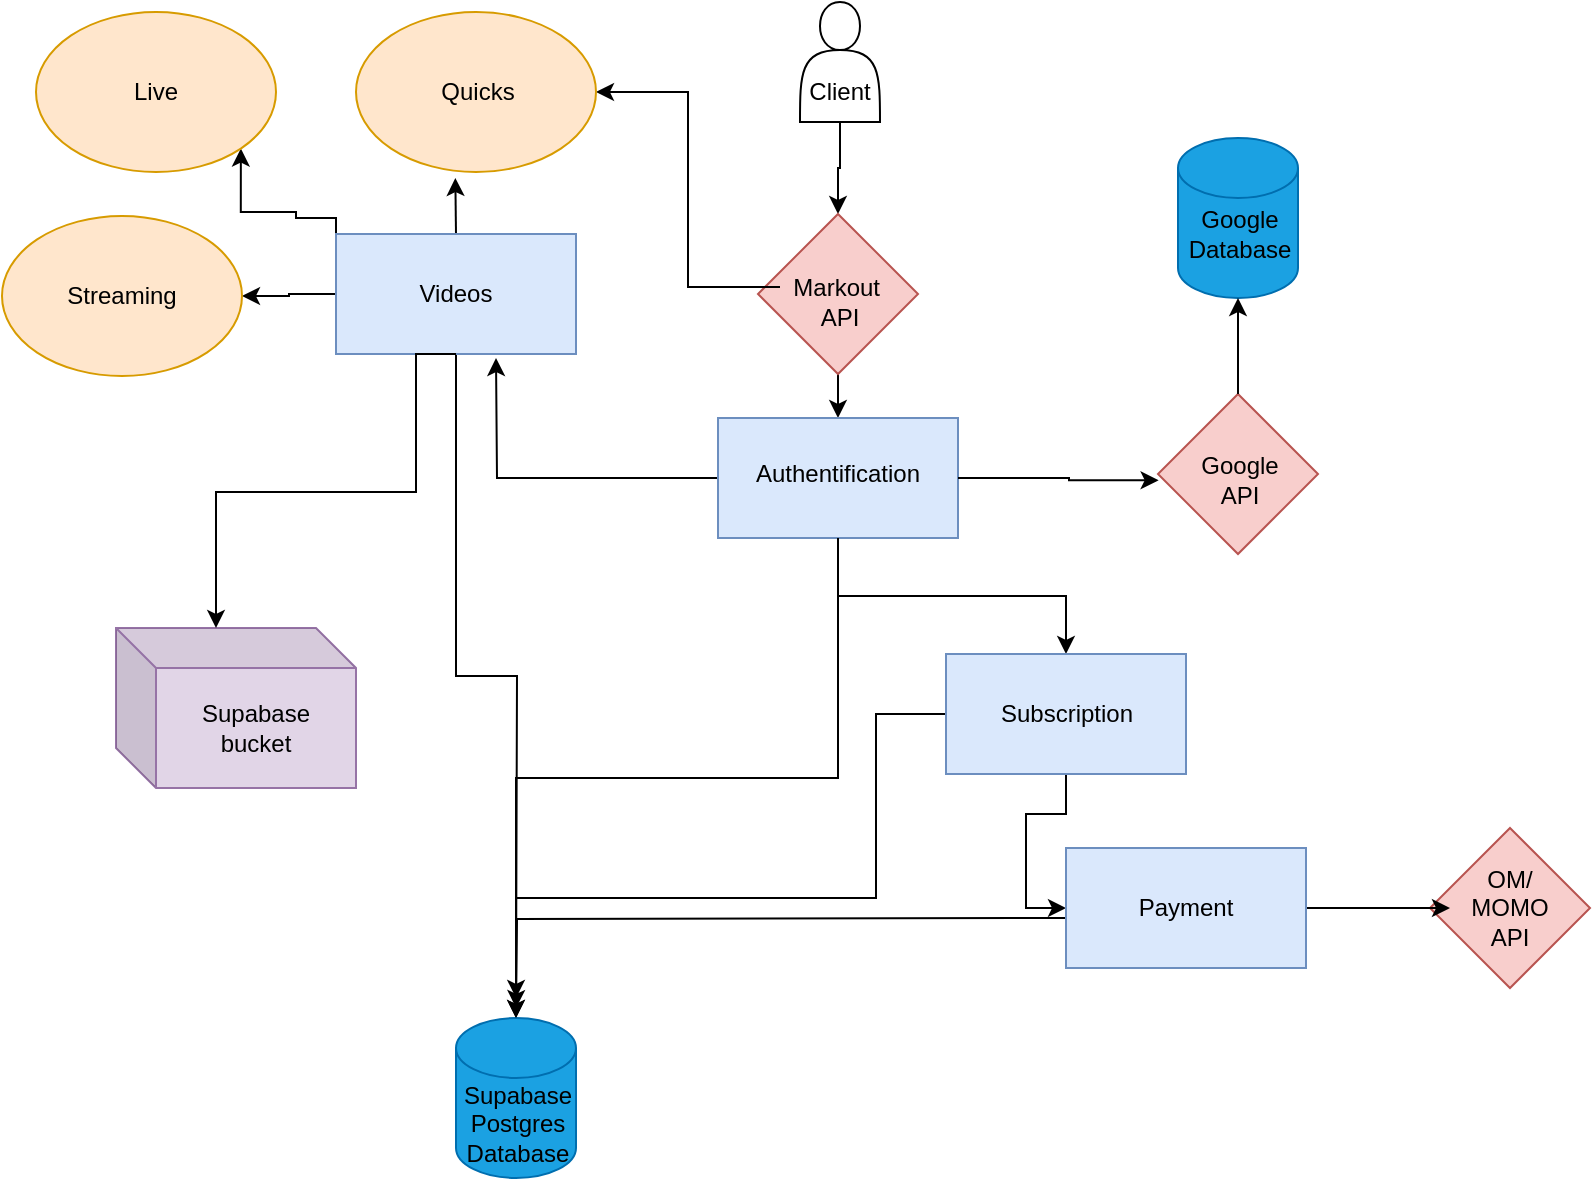 <mxfile version="23.0.2" type="github">
  <diagram name="Page-1" id="lMyhe8c7Bpy15v3IAV2X">
    <mxGraphModel dx="1232" dy="770" grid="1" gridSize="10" guides="1" tooltips="1" connect="1" arrows="1" fold="1" page="1" pageScale="1" pageWidth="827" pageHeight="1169" math="0" shadow="0">
      <root>
        <mxCell id="0" />
        <mxCell id="1" parent="0" />
        <mxCell id="fozhbtNi778-bN6bx04C-33" style="edgeStyle=orthogonalEdgeStyle;rounded=0;orthogonalLoop=1;jettySize=auto;html=1;exitX=0.5;exitY=1;exitDx=0;exitDy=0;entryX=0.5;entryY=0;entryDx=0;entryDy=0;" edge="1" parent="1" source="fozhbtNi778-bN6bx04C-1" target="fozhbtNi778-bN6bx04C-4">
          <mxGeometry relative="1" as="geometry" />
        </mxCell>
        <mxCell id="fozhbtNi778-bN6bx04C-1" value="" style="shape=actor;whiteSpace=wrap;html=1;" vertex="1" parent="1">
          <mxGeometry x="402" y="12" width="40" height="60" as="geometry" />
        </mxCell>
        <mxCell id="fozhbtNi778-bN6bx04C-34" style="edgeStyle=orthogonalEdgeStyle;rounded=0;orthogonalLoop=1;jettySize=auto;html=1;exitX=0.5;exitY=1;exitDx=0;exitDy=0;entryX=0.5;entryY=0;entryDx=0;entryDy=0;" edge="1" parent="1" source="fozhbtNi778-bN6bx04C-4" target="fozhbtNi778-bN6bx04C-8">
          <mxGeometry relative="1" as="geometry" />
        </mxCell>
        <mxCell id="fozhbtNi778-bN6bx04C-4" value="" style="rhombus;whiteSpace=wrap;html=1;fillColor=#f8cecc;strokeColor=#b85450;" vertex="1" parent="1">
          <mxGeometry x="381" y="118" width="80" height="80" as="geometry" />
        </mxCell>
        <mxCell id="fozhbtNi778-bN6bx04C-5" value="" style="rhombus;whiteSpace=wrap;html=1;fillColor=#f8cecc;strokeColor=#b85450;" vertex="1" parent="1">
          <mxGeometry x="717" y="425" width="80" height="80" as="geometry" />
        </mxCell>
        <mxCell id="fozhbtNi778-bN6bx04C-6" value="" style="rhombus;whiteSpace=wrap;html=1;fillColor=#f8cecc;strokeColor=#b85450;" vertex="1" parent="1">
          <mxGeometry x="581" y="208" width="80" height="80" as="geometry" />
        </mxCell>
        <mxCell id="fozhbtNi778-bN6bx04C-55" style="edgeStyle=orthogonalEdgeStyle;rounded=0;orthogonalLoop=1;jettySize=auto;html=1;exitX=0.5;exitY=0;exitDx=0;exitDy=0;" edge="1" parent="1" source="fozhbtNi778-bN6bx04C-7">
          <mxGeometry relative="1" as="geometry">
            <mxPoint x="229.667" y="100" as="targetPoint" />
          </mxGeometry>
        </mxCell>
        <mxCell id="fozhbtNi778-bN6bx04C-56" style="edgeStyle=orthogonalEdgeStyle;rounded=0;orthogonalLoop=1;jettySize=auto;html=1;exitX=0;exitY=0.5;exitDx=0;exitDy=0;entryX=1;entryY=0.5;entryDx=0;entryDy=0;" edge="1" parent="1" source="fozhbtNi778-bN6bx04C-7" target="fozhbtNi778-bN6bx04C-15">
          <mxGeometry relative="1" as="geometry" />
        </mxCell>
        <mxCell id="fozhbtNi778-bN6bx04C-59" style="edgeStyle=orthogonalEdgeStyle;rounded=0;orthogonalLoop=1;jettySize=auto;html=1;exitX=0;exitY=0;exitDx=0;exitDy=0;entryX=1;entryY=1;entryDx=0;entryDy=0;" edge="1" parent="1" source="fozhbtNi778-bN6bx04C-7" target="fozhbtNi778-bN6bx04C-16">
          <mxGeometry relative="1" as="geometry">
            <Array as="points">
              <mxPoint x="170" y="120" />
              <mxPoint x="150" y="120" />
              <mxPoint x="150" y="117" />
              <mxPoint x="122" y="117" />
            </Array>
          </mxGeometry>
        </mxCell>
        <mxCell id="fozhbtNi778-bN6bx04C-63" style="edgeStyle=orthogonalEdgeStyle;rounded=0;orthogonalLoop=1;jettySize=auto;html=1;exitX=0.5;exitY=1;exitDx=0;exitDy=0;" edge="1" parent="1" source="fozhbtNi778-bN6bx04C-7">
          <mxGeometry relative="1" as="geometry">
            <mxPoint x="260" y="510" as="targetPoint" />
          </mxGeometry>
        </mxCell>
        <mxCell id="fozhbtNi778-bN6bx04C-7" value="" style="rounded=0;whiteSpace=wrap;html=1;fillColor=#dae8fc;strokeColor=#6c8ebf;" vertex="1" parent="1">
          <mxGeometry x="170" y="128" width="120" height="60" as="geometry" />
        </mxCell>
        <mxCell id="fozhbtNi778-bN6bx04C-40" style="edgeStyle=orthogonalEdgeStyle;rounded=0;orthogonalLoop=1;jettySize=auto;html=1;exitX=0.5;exitY=1;exitDx=0;exitDy=0;entryX=0.5;entryY=0;entryDx=0;entryDy=0;" edge="1" parent="1" source="fozhbtNi778-bN6bx04C-8" target="fozhbtNi778-bN6bx04C-21">
          <mxGeometry relative="1" as="geometry" />
        </mxCell>
        <mxCell id="fozhbtNi778-bN6bx04C-66" style="edgeStyle=orthogonalEdgeStyle;rounded=0;orthogonalLoop=1;jettySize=auto;html=1;exitX=0;exitY=0.5;exitDx=0;exitDy=0;" edge="1" parent="1" source="fozhbtNi778-bN6bx04C-8">
          <mxGeometry relative="1" as="geometry">
            <mxPoint x="250" y="190" as="targetPoint" />
          </mxGeometry>
        </mxCell>
        <mxCell id="fozhbtNi778-bN6bx04C-8" value="" style="rounded=0;whiteSpace=wrap;html=1;fillColor=#dae8fc;strokeColor=#6c8ebf;" vertex="1" parent="1">
          <mxGeometry x="361" y="220" width="120" height="60" as="geometry" />
        </mxCell>
        <mxCell id="fozhbtNi778-bN6bx04C-65" style="edgeStyle=orthogonalEdgeStyle;rounded=0;orthogonalLoop=1;jettySize=auto;html=1;exitX=0;exitY=0.25;exitDx=0;exitDy=0;entryX=1;entryY=0.5;entryDx=0;entryDy=0;" edge="1" parent="1" source="fozhbtNi778-bN6bx04C-10" target="fozhbtNi778-bN6bx04C-17">
          <mxGeometry relative="1" as="geometry">
            <mxPoint x="340" y="60" as="targetPoint" />
          </mxGeometry>
        </mxCell>
        <mxCell id="fozhbtNi778-bN6bx04C-10" value="Markout&amp;nbsp;&lt;br&gt;API" style="text;html=1;strokeColor=none;fillColor=none;align=center;verticalAlign=middle;whiteSpace=wrap;rounded=0;" vertex="1" parent="1">
          <mxGeometry x="392" y="147" width="60" height="30" as="geometry" />
        </mxCell>
        <mxCell id="fozhbtNi778-bN6bx04C-11" value="OM/ MOMO&lt;br&gt;API" style="text;html=1;strokeColor=none;fillColor=none;align=center;verticalAlign=middle;whiteSpace=wrap;rounded=0;" vertex="1" parent="1">
          <mxGeometry x="727" y="450" width="60" height="30" as="geometry" />
        </mxCell>
        <mxCell id="fozhbtNi778-bN6bx04C-12" value="Authentification" style="text;html=1;strokeColor=none;fillColor=none;align=center;verticalAlign=middle;whiteSpace=wrap;rounded=0;" vertex="1" parent="1">
          <mxGeometry x="391" y="233" width="60" height="30" as="geometry" />
        </mxCell>
        <mxCell id="fozhbtNi778-bN6bx04C-14" value="Videos" style="text;html=1;strokeColor=none;fillColor=none;align=center;verticalAlign=middle;whiteSpace=wrap;rounded=0;" vertex="1" parent="1">
          <mxGeometry x="200" y="143" width="60" height="30" as="geometry" />
        </mxCell>
        <mxCell id="fozhbtNi778-bN6bx04C-15" value="" style="ellipse;whiteSpace=wrap;html=1;fillColor=#ffe6cc;strokeColor=#d79b00;" vertex="1" parent="1">
          <mxGeometry x="3" y="119" width="120" height="80" as="geometry" />
        </mxCell>
        <mxCell id="fozhbtNi778-bN6bx04C-16" value="" style="ellipse;whiteSpace=wrap;html=1;fillColor=#ffe6cc;strokeColor=#d79b00;" vertex="1" parent="1">
          <mxGeometry x="20" y="17" width="120" height="80" as="geometry" />
        </mxCell>
        <mxCell id="fozhbtNi778-bN6bx04C-17" value="" style="ellipse;whiteSpace=wrap;html=1;fillColor=#ffe6cc;strokeColor=#d79b00;" vertex="1" parent="1">
          <mxGeometry x="180" y="17" width="120" height="80" as="geometry" />
        </mxCell>
        <mxCell id="fozhbtNi778-bN6bx04C-18" value="Quicks" style="text;html=1;strokeColor=none;fillColor=none;align=center;verticalAlign=middle;whiteSpace=wrap;rounded=0;" vertex="1" parent="1">
          <mxGeometry x="211" y="42" width="60" height="30" as="geometry" />
        </mxCell>
        <mxCell id="fozhbtNi778-bN6bx04C-19" value="Live" style="text;html=1;strokeColor=none;fillColor=none;align=center;verticalAlign=middle;whiteSpace=wrap;rounded=0;" vertex="1" parent="1">
          <mxGeometry x="50" y="42" width="60" height="30" as="geometry" />
        </mxCell>
        <mxCell id="fozhbtNi778-bN6bx04C-20" value="Streaming" style="text;html=1;strokeColor=none;fillColor=none;align=center;verticalAlign=middle;whiteSpace=wrap;rounded=0;" vertex="1" parent="1">
          <mxGeometry x="33" y="144" width="60" height="30" as="geometry" />
        </mxCell>
        <mxCell id="fozhbtNi778-bN6bx04C-44" style="edgeStyle=orthogonalEdgeStyle;rounded=0;orthogonalLoop=1;jettySize=auto;html=1;exitX=0.5;exitY=1;exitDx=0;exitDy=0;entryX=0;entryY=0.5;entryDx=0;entryDy=0;" edge="1" parent="1" source="fozhbtNi778-bN6bx04C-21" target="fozhbtNi778-bN6bx04C-26">
          <mxGeometry relative="1" as="geometry">
            <mxPoint x="464.333" y="470" as="targetPoint" />
          </mxGeometry>
        </mxCell>
        <mxCell id="fozhbtNi778-bN6bx04C-50" style="edgeStyle=orthogonalEdgeStyle;rounded=0;orthogonalLoop=1;jettySize=auto;html=1;exitX=0;exitY=0.5;exitDx=0;exitDy=0;entryX=0.5;entryY=0;entryDx=0;entryDy=0;entryPerimeter=0;" edge="1" parent="1" source="fozhbtNi778-bN6bx04C-21" target="fozhbtNi778-bN6bx04C-22">
          <mxGeometry relative="1" as="geometry">
            <mxPoint x="450" y="500" as="targetPoint" />
            <Array as="points">
              <mxPoint x="440" y="368" />
              <mxPoint x="440" y="460" />
              <mxPoint x="260" y="460" />
            </Array>
          </mxGeometry>
        </mxCell>
        <mxCell id="fozhbtNi778-bN6bx04C-21" value="" style="rounded=0;whiteSpace=wrap;html=1;fillColor=#dae8fc;strokeColor=#6c8ebf;" vertex="1" parent="1">
          <mxGeometry x="475" y="338" width="120" height="60" as="geometry" />
        </mxCell>
        <mxCell id="fozhbtNi778-bN6bx04C-22" value="" style="shape=cylinder3;whiteSpace=wrap;html=1;boundedLbl=1;backgroundOutline=1;size=15;fillColor=#1ba1e2;fontColor=#ffffff;strokeColor=#006EAF;" vertex="1" parent="1">
          <mxGeometry x="230" y="520" width="60" height="80" as="geometry" />
        </mxCell>
        <mxCell id="fozhbtNi778-bN6bx04C-23" value="" style="shape=cylinder3;whiteSpace=wrap;html=1;boundedLbl=1;backgroundOutline=1;size=15;fillColor=#1ba1e2;fontColor=#ffffff;strokeColor=#006EAF;" vertex="1" parent="1">
          <mxGeometry x="591" y="80" width="60" height="80" as="geometry" />
        </mxCell>
        <mxCell id="fozhbtNi778-bN6bx04C-24" value="Google&lt;br&gt;API" style="text;html=1;strokeColor=none;fillColor=none;align=center;verticalAlign=middle;whiteSpace=wrap;rounded=0;" vertex="1" parent="1">
          <mxGeometry x="592" y="236" width="60" height="30" as="geometry" />
        </mxCell>
        <mxCell id="fozhbtNi778-bN6bx04C-25" value="Subscription" style="text;html=1;strokeColor=none;fillColor=none;align=center;verticalAlign=middle;whiteSpace=wrap;rounded=0;" vertex="1" parent="1">
          <mxGeometry x="506" y="353" width="59" height="30" as="geometry" />
        </mxCell>
        <mxCell id="fozhbtNi778-bN6bx04C-45" style="edgeStyle=orthogonalEdgeStyle;rounded=0;orthogonalLoop=1;jettySize=auto;html=1;exitX=1;exitY=0.5;exitDx=0;exitDy=0;entryX=0;entryY=0.5;entryDx=0;entryDy=0;" edge="1" parent="1" source="fozhbtNi778-bN6bx04C-26" target="fozhbtNi778-bN6bx04C-11">
          <mxGeometry relative="1" as="geometry" />
        </mxCell>
        <mxCell id="fozhbtNi778-bN6bx04C-53" style="edgeStyle=orthogonalEdgeStyle;rounded=0;orthogonalLoop=1;jettySize=auto;html=1;exitX=0;exitY=0.5;exitDx=0;exitDy=0;" edge="1" parent="1">
          <mxGeometry relative="1" as="geometry">
            <mxPoint x="260" y="515" as="targetPoint" />
            <mxPoint x="535.0" y="470" as="sourcePoint" />
          </mxGeometry>
        </mxCell>
        <mxCell id="fozhbtNi778-bN6bx04C-26" value="" style="rounded=0;whiteSpace=wrap;html=1;fillColor=#dae8fc;strokeColor=#6c8ebf;" vertex="1" parent="1">
          <mxGeometry x="535" y="435" width="120" height="60" as="geometry" />
        </mxCell>
        <mxCell id="fozhbtNi778-bN6bx04C-27" value="Payment" style="text;html=1;strokeColor=none;fillColor=none;align=center;verticalAlign=middle;whiteSpace=wrap;rounded=0;" vertex="1" parent="1">
          <mxGeometry x="565" y="450" width="60" height="30" as="geometry" />
        </mxCell>
        <mxCell id="fozhbtNi778-bN6bx04C-28" value="" style="shape=cube;whiteSpace=wrap;html=1;boundedLbl=1;backgroundOutline=1;darkOpacity=0.05;darkOpacity2=0.1;fillColor=#e1d5e7;strokeColor=#9673a6;" vertex="1" parent="1">
          <mxGeometry x="60" y="325" width="120" height="80" as="geometry" />
        </mxCell>
        <mxCell id="fozhbtNi778-bN6bx04C-29" value="Google&lt;br&gt;Database" style="text;html=1;strokeColor=none;fillColor=none;align=center;verticalAlign=middle;whiteSpace=wrap;rounded=0;" vertex="1" parent="1">
          <mxGeometry x="592" y="113" width="60" height="30" as="geometry" />
        </mxCell>
        <mxCell id="fozhbtNi778-bN6bx04C-30" value="Supabase&lt;br&gt;bucket" style="text;html=1;strokeColor=none;fillColor=none;align=center;verticalAlign=middle;whiteSpace=wrap;rounded=0;" vertex="1" parent="1">
          <mxGeometry x="100" y="360" width="60" height="30" as="geometry" />
        </mxCell>
        <mxCell id="fozhbtNi778-bN6bx04C-31" value="Supabase&lt;br&gt;Postgres&lt;br&gt;Database" style="text;html=1;strokeColor=none;fillColor=none;align=center;verticalAlign=middle;whiteSpace=wrap;rounded=0;" vertex="1" parent="1">
          <mxGeometry x="231" y="558" width="60" height="30" as="geometry" />
        </mxCell>
        <mxCell id="fozhbtNi778-bN6bx04C-36" style="edgeStyle=orthogonalEdgeStyle;rounded=0;orthogonalLoop=1;jettySize=auto;html=1;exitX=1;exitY=0.5;exitDx=0;exitDy=0;entryX=-0.178;entryY=0.504;entryDx=0;entryDy=0;entryPerimeter=0;" edge="1" parent="1" source="fozhbtNi778-bN6bx04C-8" target="fozhbtNi778-bN6bx04C-24">
          <mxGeometry relative="1" as="geometry" />
        </mxCell>
        <mxCell id="fozhbtNi778-bN6bx04C-37" style="edgeStyle=orthogonalEdgeStyle;rounded=0;orthogonalLoop=1;jettySize=auto;html=1;exitX=0.5;exitY=0;exitDx=0;exitDy=0;entryX=0.5;entryY=1;entryDx=0;entryDy=0;entryPerimeter=0;" edge="1" parent="1" source="fozhbtNi778-bN6bx04C-6" target="fozhbtNi778-bN6bx04C-23">
          <mxGeometry relative="1" as="geometry" />
        </mxCell>
        <mxCell id="fozhbtNi778-bN6bx04C-48" style="edgeStyle=orthogonalEdgeStyle;rounded=0;orthogonalLoop=1;jettySize=auto;html=1;exitX=0.5;exitY=1;exitDx=0;exitDy=0;entryX=0.5;entryY=0;entryDx=0;entryDy=0;entryPerimeter=0;" edge="1" parent="1" source="fozhbtNi778-bN6bx04C-8" target="fozhbtNi778-bN6bx04C-22">
          <mxGeometry relative="1" as="geometry" />
        </mxCell>
        <mxCell id="fozhbtNi778-bN6bx04C-62" style="edgeStyle=orthogonalEdgeStyle;rounded=0;orthogonalLoop=1;jettySize=auto;html=1;exitX=0.5;exitY=1;exitDx=0;exitDy=0;entryX=0;entryY=0;entryDx=50;entryDy=0;entryPerimeter=0;" edge="1" parent="1" source="fozhbtNi778-bN6bx04C-7" target="fozhbtNi778-bN6bx04C-28">
          <mxGeometry relative="1" as="geometry">
            <Array as="points">
              <mxPoint x="210" y="188" />
              <mxPoint x="210" y="257" />
              <mxPoint x="110" y="257" />
            </Array>
          </mxGeometry>
        </mxCell>
        <mxCell id="fozhbtNi778-bN6bx04C-67" value="Client" style="text;html=1;strokeColor=none;fillColor=none;align=center;verticalAlign=middle;whiteSpace=wrap;rounded=0;" vertex="1" parent="1">
          <mxGeometry x="392" y="42" width="60" height="30" as="geometry" />
        </mxCell>
      </root>
    </mxGraphModel>
  </diagram>
</mxfile>
